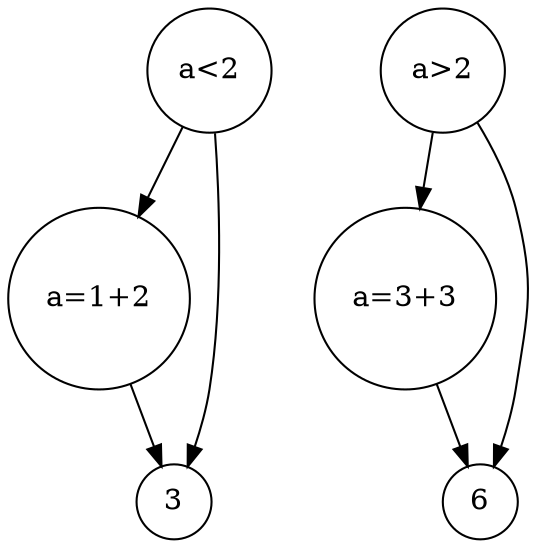 digraph {
node [shape=circle]
2->3
2[label = "a=1+2"]1->2
1[label = "a<2"]1->3
5->6
5[label = "a=3+3"]4->5
4[label = "a>2"]4->6
}